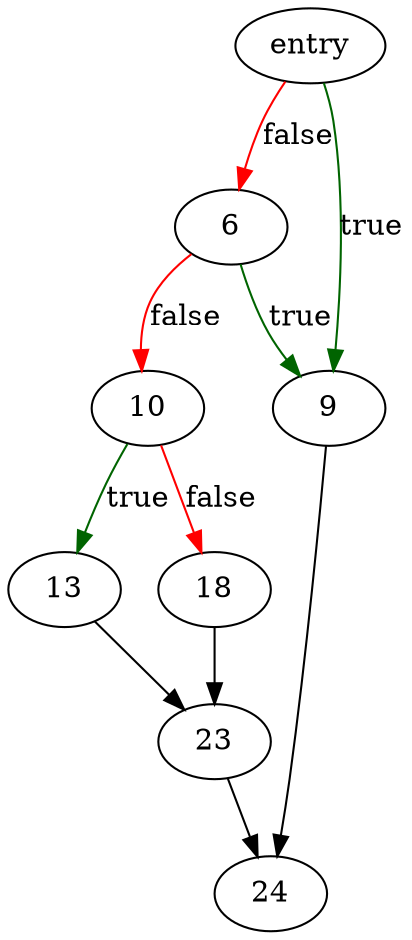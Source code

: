 digraph "sqlite3Malloc" {
	// Node definitions.
	1 [label=entry];
	6;
	9;
	10;
	13;
	18;
	23;
	24;

	// Edge definitions.
	1 -> 6 [
		color=red
		label=false
	];
	1 -> 9 [
		color=darkgreen
		label=true
	];
	6 -> 9 [
		color=darkgreen
		label=true
	];
	6 -> 10 [
		color=red
		label=false
	];
	9 -> 24;
	10 -> 13 [
		color=darkgreen
		label=true
	];
	10 -> 18 [
		color=red
		label=false
	];
	13 -> 23;
	18 -> 23;
	23 -> 24;
}